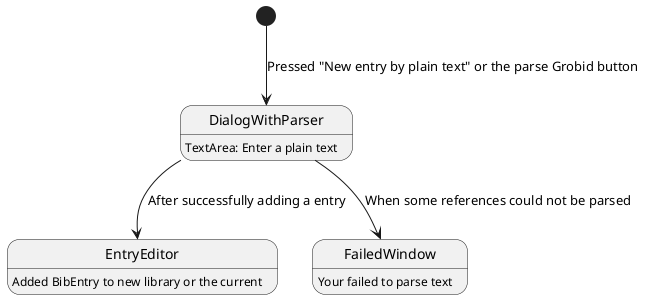 @startuml

[*] --> DialogWithParser : Pressed "New entry by plain text" or the parse Grobid button
DialogWithParser: TextArea: Enter a plain text
DialogWithParser --> EntryEditor : After successfully adding a entry
DialogWithParser --> FailedWindow : When some references could not be parsed
FailedWindow : Your failed to parse text
EntryEditor: Added BibEntry to new library or the current







@enduml
